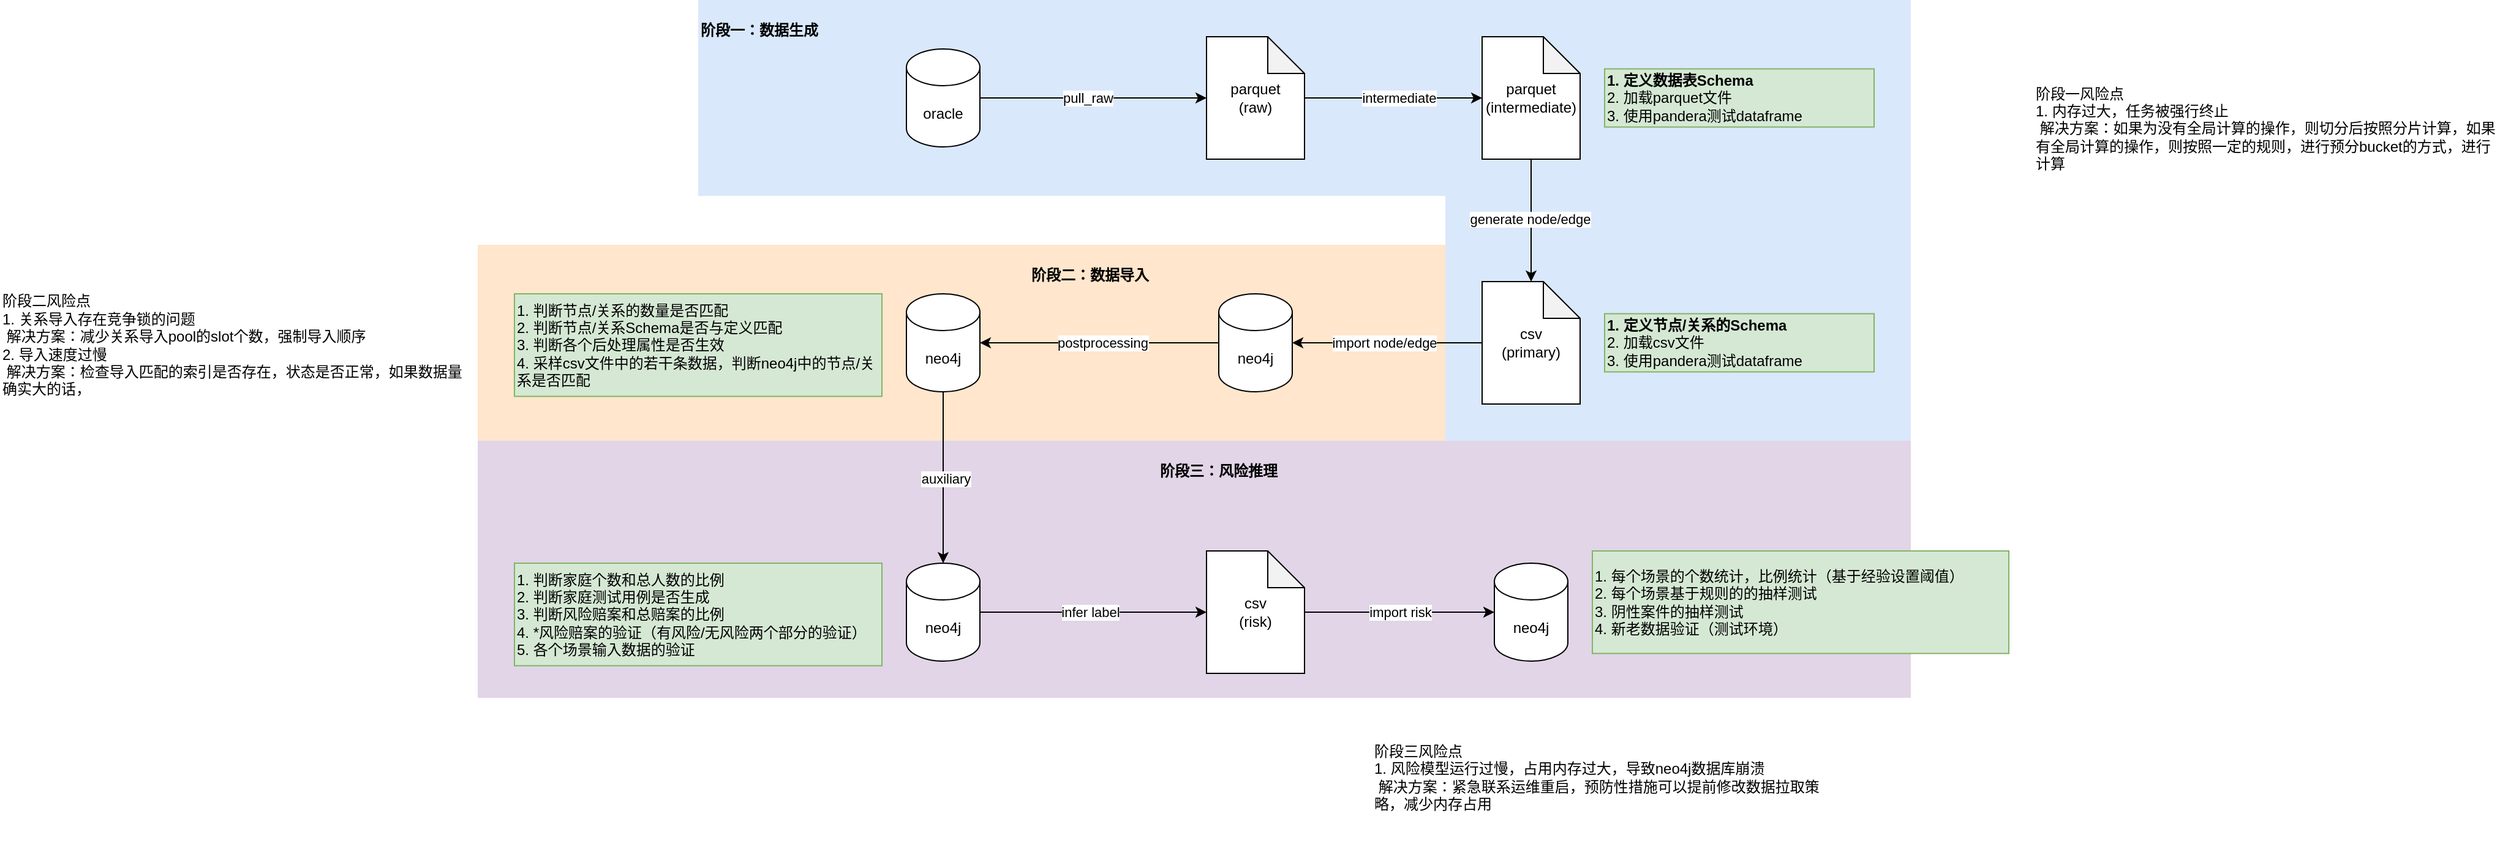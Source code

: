 <mxfile version="21.5.2" type="github">
  <diagram name="Page-1" id="LknvPDpUpN_7AxQZZM2L">
    <mxGraphModel dx="3774" dy="1155" grid="1" gridSize="10" guides="1" tooltips="1" connect="1" arrows="1" fold="1" page="1" pageScale="1" pageWidth="850" pageHeight="1100" math="0" shadow="0">
      <root>
        <mxCell id="0" />
        <mxCell id="1" parent="0" />
        <mxCell id="d0YDHUIfVL__pPALtXE7-37" value="" style="rounded=0;whiteSpace=wrap;html=1;fillColor=#e1d5e7;strokeColor=none;" parent="1" vertex="1">
          <mxGeometry x="-500" y="510" width="1170" height="210" as="geometry" />
        </mxCell>
        <mxCell id="d0YDHUIfVL__pPALtXE7-36" value="" style="rounded=0;whiteSpace=wrap;html=1;fillColor=#ffe6cc;strokeColor=none;" parent="1" vertex="1">
          <mxGeometry x="-500" y="350" width="790" height="160" as="geometry" />
        </mxCell>
        <mxCell id="d0YDHUIfVL__pPALtXE7-35" value="" style="rounded=0;whiteSpace=wrap;html=1;fillColor=#dae8fc;strokeColor=none;" parent="1" vertex="1">
          <mxGeometry x="290" y="150" width="380" height="360" as="geometry" />
        </mxCell>
        <mxCell id="d0YDHUIfVL__pPALtXE7-34" value="" style="rounded=0;whiteSpace=wrap;html=1;fillColor=#dae8fc;strokeColor=none;" parent="1" vertex="1">
          <mxGeometry x="-320" y="150" width="990" height="160" as="geometry" />
        </mxCell>
        <mxCell id="d0YDHUIfVL__pPALtXE7-13" style="edgeStyle=orthogonalEdgeStyle;rounded=0;orthogonalLoop=1;jettySize=auto;html=1;entryX=0;entryY=0.5;entryDx=0;entryDy=0;entryPerimeter=0;" parent="1" source="d0YDHUIfVL__pPALtXE7-2" target="d0YDHUIfVL__pPALtXE7-3" edge="1">
          <mxGeometry relative="1" as="geometry" />
        </mxCell>
        <mxCell id="d0YDHUIfVL__pPALtXE7-14" value="pull_raw" style="edgeLabel;html=1;align=center;verticalAlign=middle;resizable=0;points=[];" parent="d0YDHUIfVL__pPALtXE7-13" vertex="1" connectable="0">
          <mxGeometry x="-0.053" y="-1" relative="1" as="geometry">
            <mxPoint y="-1" as="offset" />
          </mxGeometry>
        </mxCell>
        <mxCell id="d0YDHUIfVL__pPALtXE7-2" value="oracle" style="shape=cylinder3;whiteSpace=wrap;html=1;boundedLbl=1;backgroundOutline=1;size=15;" parent="1" vertex="1">
          <mxGeometry x="-150" y="190" width="60" height="80" as="geometry" />
        </mxCell>
        <mxCell id="d0YDHUIfVL__pPALtXE7-15" style="edgeStyle=orthogonalEdgeStyle;rounded=0;orthogonalLoop=1;jettySize=auto;html=1;" parent="1" source="d0YDHUIfVL__pPALtXE7-3" target="d0YDHUIfVL__pPALtXE7-4" edge="1">
          <mxGeometry relative="1" as="geometry" />
        </mxCell>
        <mxCell id="d0YDHUIfVL__pPALtXE7-16" value="intermediate" style="edgeLabel;html=1;align=center;verticalAlign=middle;resizable=0;points=[];" parent="d0YDHUIfVL__pPALtXE7-15" vertex="1" connectable="0">
          <mxGeometry x="0.062" y="-3" relative="1" as="geometry">
            <mxPoint y="-3" as="offset" />
          </mxGeometry>
        </mxCell>
        <mxCell id="d0YDHUIfVL__pPALtXE7-3" value="parquet&lt;br&gt;(raw)" style="shape=note;whiteSpace=wrap;html=1;backgroundOutline=1;darkOpacity=0.05;" parent="1" vertex="1">
          <mxGeometry x="95" y="180" width="80" height="100" as="geometry" />
        </mxCell>
        <mxCell id="d0YDHUIfVL__pPALtXE7-17" style="edgeStyle=orthogonalEdgeStyle;rounded=0;orthogonalLoop=1;jettySize=auto;html=1;entryX=0.5;entryY=0;entryDx=0;entryDy=0;entryPerimeter=0;" parent="1" source="d0YDHUIfVL__pPALtXE7-4" target="d0YDHUIfVL__pPALtXE7-5" edge="1">
          <mxGeometry relative="1" as="geometry" />
        </mxCell>
        <mxCell id="d0YDHUIfVL__pPALtXE7-18" value="generate node/edge" style="edgeLabel;html=1;align=center;verticalAlign=middle;resizable=0;points=[];" parent="d0YDHUIfVL__pPALtXE7-17" vertex="1" connectable="0">
          <mxGeometry x="-0.02" y="-1" relative="1" as="geometry">
            <mxPoint as="offset" />
          </mxGeometry>
        </mxCell>
        <mxCell id="d0YDHUIfVL__pPALtXE7-4" value="parquet&lt;br&gt;(intermediate)" style="shape=note;whiteSpace=wrap;html=1;backgroundOutline=1;darkOpacity=0.05;" parent="1" vertex="1">
          <mxGeometry x="320" y="180" width="80" height="100" as="geometry" />
        </mxCell>
        <mxCell id="d0YDHUIfVL__pPALtXE7-19" style="edgeStyle=orthogonalEdgeStyle;rounded=0;orthogonalLoop=1;jettySize=auto;html=1;entryX=1;entryY=0.5;entryDx=0;entryDy=0;entryPerimeter=0;" parent="1" source="d0YDHUIfVL__pPALtXE7-5" target="d0YDHUIfVL__pPALtXE7-6" edge="1">
          <mxGeometry relative="1" as="geometry" />
        </mxCell>
        <mxCell id="d0YDHUIfVL__pPALtXE7-20" value="import node/edge" style="edgeLabel;html=1;align=center;verticalAlign=middle;resizable=0;points=[];" parent="d0YDHUIfVL__pPALtXE7-19" vertex="1" connectable="0">
          <mxGeometry x="0.303" relative="1" as="geometry">
            <mxPoint x="21" as="offset" />
          </mxGeometry>
        </mxCell>
        <mxCell id="d0YDHUIfVL__pPALtXE7-5" value="csv&lt;br&gt;(primary)" style="shape=note;whiteSpace=wrap;html=1;backgroundOutline=1;darkOpacity=0.05;" parent="1" vertex="1">
          <mxGeometry x="320" y="380" width="80" height="100" as="geometry" />
        </mxCell>
        <mxCell id="d0YDHUIfVL__pPALtXE7-22" style="edgeStyle=orthogonalEdgeStyle;rounded=0;orthogonalLoop=1;jettySize=auto;html=1;" parent="1" source="d0YDHUIfVL__pPALtXE7-6" target="d0YDHUIfVL__pPALtXE7-7" edge="1">
          <mxGeometry relative="1" as="geometry" />
        </mxCell>
        <mxCell id="d0YDHUIfVL__pPALtXE7-23" value="postprocessing" style="edgeLabel;html=1;align=center;verticalAlign=middle;resizable=0;points=[];" parent="d0YDHUIfVL__pPALtXE7-22" vertex="1" connectable="0">
          <mxGeometry x="0.262" y="3" relative="1" as="geometry">
            <mxPoint x="28" y="-3" as="offset" />
          </mxGeometry>
        </mxCell>
        <mxCell id="d0YDHUIfVL__pPALtXE7-6" value="neo4j" style="shape=cylinder3;whiteSpace=wrap;html=1;boundedLbl=1;backgroundOutline=1;size=15;" parent="1" vertex="1">
          <mxGeometry x="105" y="390" width="60" height="80" as="geometry" />
        </mxCell>
        <mxCell id="d0YDHUIfVL__pPALtXE7-24" style="edgeStyle=orthogonalEdgeStyle;rounded=0;orthogonalLoop=1;jettySize=auto;html=1;entryX=0.5;entryY=0;entryDx=0;entryDy=0;entryPerimeter=0;" parent="1" source="d0YDHUIfVL__pPALtXE7-7" target="d0YDHUIfVL__pPALtXE7-8" edge="1">
          <mxGeometry relative="1" as="geometry" />
        </mxCell>
        <mxCell id="d0YDHUIfVL__pPALtXE7-25" value="auxiliary" style="edgeLabel;html=1;align=center;verticalAlign=middle;resizable=0;points=[];" parent="d0YDHUIfVL__pPALtXE7-24" vertex="1" connectable="0">
          <mxGeometry x="0.014" y="2" relative="1" as="geometry">
            <mxPoint as="offset" />
          </mxGeometry>
        </mxCell>
        <mxCell id="d0YDHUIfVL__pPALtXE7-7" value="neo4j" style="shape=cylinder3;whiteSpace=wrap;html=1;boundedLbl=1;backgroundOutline=1;size=15;" parent="1" vertex="1">
          <mxGeometry x="-150" y="390" width="60" height="80" as="geometry" />
        </mxCell>
        <mxCell id="d0YDHUIfVL__pPALtXE7-26" style="edgeStyle=orthogonalEdgeStyle;rounded=0;orthogonalLoop=1;jettySize=auto;html=1;entryX=0;entryY=0.5;entryDx=0;entryDy=0;entryPerimeter=0;" parent="1" source="d0YDHUIfVL__pPALtXE7-8" target="d0YDHUIfVL__pPALtXE7-10" edge="1">
          <mxGeometry relative="1" as="geometry" />
        </mxCell>
        <mxCell id="d0YDHUIfVL__pPALtXE7-27" value="infer label" style="edgeLabel;html=1;align=center;verticalAlign=middle;resizable=0;points=[];" parent="d0YDHUIfVL__pPALtXE7-26" vertex="1" connectable="0">
          <mxGeometry x="-0.243" y="2" relative="1" as="geometry">
            <mxPoint x="20" y="2" as="offset" />
          </mxGeometry>
        </mxCell>
        <mxCell id="d0YDHUIfVL__pPALtXE7-8" value="neo4j" style="shape=cylinder3;whiteSpace=wrap;html=1;boundedLbl=1;backgroundOutline=1;size=15;" parent="1" vertex="1">
          <mxGeometry x="-150" y="610" width="60" height="80" as="geometry" />
        </mxCell>
        <mxCell id="d0YDHUIfVL__pPALtXE7-28" value="import risk" style="edgeStyle=orthogonalEdgeStyle;rounded=0;orthogonalLoop=1;jettySize=auto;html=1;entryX=0;entryY=0.5;entryDx=0;entryDy=0;entryPerimeter=0;" parent="1" source="d0YDHUIfVL__pPALtXE7-10" target="d0YDHUIfVL__pPALtXE7-12" edge="1">
          <mxGeometry relative="1" as="geometry">
            <Array as="points">
              <mxPoint x="250" y="650" />
              <mxPoint x="250" y="650" />
            </Array>
          </mxGeometry>
        </mxCell>
        <mxCell id="d0YDHUIfVL__pPALtXE7-10" value="csv&lt;br&gt;(risk)" style="shape=note;whiteSpace=wrap;html=1;backgroundOutline=1;darkOpacity=0.05;" parent="1" vertex="1">
          <mxGeometry x="95" y="600" width="80" height="100" as="geometry" />
        </mxCell>
        <mxCell id="d0YDHUIfVL__pPALtXE7-12" value="neo4j" style="shape=cylinder3;whiteSpace=wrap;html=1;boundedLbl=1;backgroundOutline=1;size=15;" parent="1" vertex="1">
          <mxGeometry x="330" y="610" width="60" height="80" as="geometry" />
        </mxCell>
        <mxCell id="d0YDHUIfVL__pPALtXE7-29" value="&lt;b&gt;1. 定义数据表Schema&lt;/b&gt;&lt;br&gt;2. 加载parquet文件&lt;br&gt;3. 使用pandera测试dataframe" style="text;html=1;strokeColor=#82b366;fillColor=#d5e8d4;align=left;verticalAlign=middle;whiteSpace=wrap;rounded=0;" parent="1" vertex="1">
          <mxGeometry x="420" y="206.25" width="220" height="47.5" as="geometry" />
        </mxCell>
        <mxCell id="d0YDHUIfVL__pPALtXE7-30" value="&lt;b&gt;1. 定义节点/关系的Schema&lt;/b&gt;&lt;br&gt;2. 加载csv文件&lt;br&gt;3. 使用pandera测试dataframe" style="text;html=1;strokeColor=#82b366;fillColor=#d5e8d4;align=left;verticalAlign=middle;whiteSpace=wrap;rounded=0;" parent="1" vertex="1">
          <mxGeometry x="420" y="406.25" width="220" height="47.5" as="geometry" />
        </mxCell>
        <mxCell id="d0YDHUIfVL__pPALtXE7-31" value="1. 判断节点/关系的数量是否匹配&lt;br&gt;2. 判断节点/关系Schema是否与定义匹配&lt;br&gt;3. 判断各个后处理属性是否生效&lt;br&gt;4. 采样csv文件中的若干条数据，判断neo4j中的节点/关系是否匹配" style="text;html=1;strokeColor=#82b366;fillColor=#d5e8d4;align=left;verticalAlign=middle;whiteSpace=wrap;rounded=0;" parent="1" vertex="1">
          <mxGeometry x="-470" y="390" width="300" height="83.75" as="geometry" />
        </mxCell>
        <mxCell id="d0YDHUIfVL__pPALtXE7-32" value="1. 判断家庭个数和总人数的比例&lt;br&gt;2. 判断家庭测试用例是否生成&lt;br&gt;3. 判断风险赔案和总赔案的比例&lt;br&gt;4. *风险赔案的验证（有风险/无风险两个部分的验证）&lt;br&gt;5. 各个场景输入数据的验证" style="text;html=1;strokeColor=#82b366;fillColor=#d5e8d4;align=left;verticalAlign=middle;whiteSpace=wrap;rounded=0;" parent="1" vertex="1">
          <mxGeometry x="-470" y="610" width="300" height="83.75" as="geometry" />
        </mxCell>
        <mxCell id="d0YDHUIfVL__pPALtXE7-33" value="1. 每个场景的个数统计，比例统计（基于经验设置阈值）&lt;br&gt;2. 每个场景基于规则的的抽样测试&lt;br&gt;3. 阴性案件的抽样测试&lt;br&gt;4. 新老数据验证（测试环境）" style="text;html=1;strokeColor=#82b366;fillColor=#d5e8d4;align=left;verticalAlign=middle;whiteSpace=wrap;rounded=0;" parent="1" vertex="1">
          <mxGeometry x="410" y="600" width="340" height="83.75" as="geometry" />
        </mxCell>
        <mxCell id="d0YDHUIfVL__pPALtXE7-39" value="阶段一：数据生成" style="text;html=1;strokeColor=none;fillColor=none;align=left;verticalAlign=middle;whiteSpace=wrap;rounded=0;fontStyle=1" parent="1" vertex="1">
          <mxGeometry x="-320" y="150" width="110" height="50" as="geometry" />
        </mxCell>
        <mxCell id="d0YDHUIfVL__pPALtXE7-40" value="阶段二：数据导入" style="text;html=1;strokeColor=none;fillColor=none;align=left;verticalAlign=middle;whiteSpace=wrap;rounded=0;fontStyle=1" parent="1" vertex="1">
          <mxGeometry x="-50" y="350" width="110" height="50" as="geometry" />
        </mxCell>
        <mxCell id="d0YDHUIfVL__pPALtXE7-41" value="阶段三：风险推理" style="text;html=1;strokeColor=none;fillColor=none;align=left;verticalAlign=middle;whiteSpace=wrap;rounded=0;fontStyle=1" parent="1" vertex="1">
          <mxGeometry x="55" y="510" width="110" height="50" as="geometry" />
        </mxCell>
        <mxCell id="d0YDHUIfVL__pPALtXE7-42" value="阶段一风险点&lt;br&gt;1. 内存过大，任务被强行终止&lt;br&gt;&lt;span style=&quot;white-space: pre;&quot;&gt; &lt;/span&gt;解决方案：如果为没有全局计算的操作，则切分后按照分片计算，如果有全局计算的操作，则按照一定的规则，进行预分bucket的方式，进行计算" style="text;html=1;strokeColor=none;fillColor=none;align=left;verticalAlign=middle;whiteSpace=wrap;rounded=0;" parent="1" vertex="1">
          <mxGeometry x="770" y="200" width="380" height="110" as="geometry" />
        </mxCell>
        <mxCell id="d0YDHUIfVL__pPALtXE7-43" value="阶段二风险点&lt;br&gt;1. 关系导入存在竞争锁的问题&lt;br&gt;&lt;span style=&quot;white-space: pre;&quot;&gt; &lt;/span&gt;解决方案：减少关系导入pool的slot个数，强制导入顺序&lt;br&gt;2. 导入速度过慢&lt;br&gt;&lt;span style=&quot;white-space: pre;&quot;&gt; &lt;/span&gt;解决方案：检查导入匹配的索引是否存在，状态是否正常，如果数据量确实大的话，" style="text;html=1;strokeColor=none;fillColor=none;align=left;verticalAlign=middle;whiteSpace=wrap;rounded=0;" parent="1" vertex="1">
          <mxGeometry x="-890" y="376.88" width="380" height="110" as="geometry" />
        </mxCell>
        <mxCell id="d0YDHUIfVL__pPALtXE7-44" value="阶段三风险点&lt;br&gt;1. 风险模型运行过慢，占用内存过大，导致neo4j数据库崩溃&lt;br&gt;&lt;span style=&quot;white-space: pre;&quot;&gt; &lt;/span&gt;解决方案：紧急联系运维重启，预防性措施可以提前修改数据拉取策略，减少内存占用" style="text;html=1;strokeColor=none;fillColor=none;align=left;verticalAlign=middle;whiteSpace=wrap;rounded=0;" parent="1" vertex="1">
          <mxGeometry x="230" y="730" width="380" height="110" as="geometry" />
        </mxCell>
      </root>
    </mxGraphModel>
  </diagram>
</mxfile>
